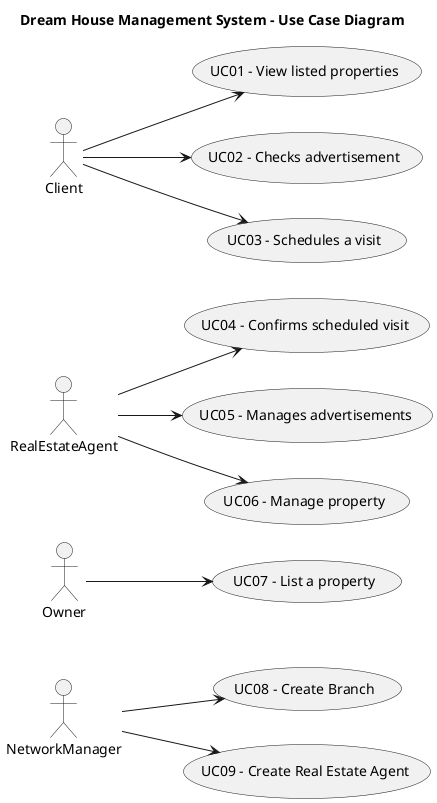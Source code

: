 @startuml
'https://plantuml.com/use-case-diagram

title Dream House Management System - Use Case Diagram

left to right direction

actor NetworkManager
actor Owner
actor RealEstateAgent
actor Client

(UC01 - View listed properties) as (viewProp)
(UC02 - Checks advertisement) as (checkAdv)
(UC03 - Schedules a visit) as (schedVisit)
(UC04 - Confirms scheduled visit) as (ConfVisit)
(UC05 - Manages advertisements) as (managAdv)
(UC06 - Manage property) as (managProp)
(UC07 - List a property) as (listProp)
(UC08 - Create Branch) as (createBranch)
(UC09 - Create Real Estate Agent) as (createREA)

NetworkManager --> (createBranch)
NetworkManager --> (createREA)

(Owner) --> (listProp)

(RealEstateAgent) --> (ConfVisit)
(RealEstateAgent) --> (managAdv)
(RealEstateAgent) --> (managProp)

(Client) --> (viewProp)
(Client) --> (checkAdv)
(Client) --> (schedVisit)


@enduml
